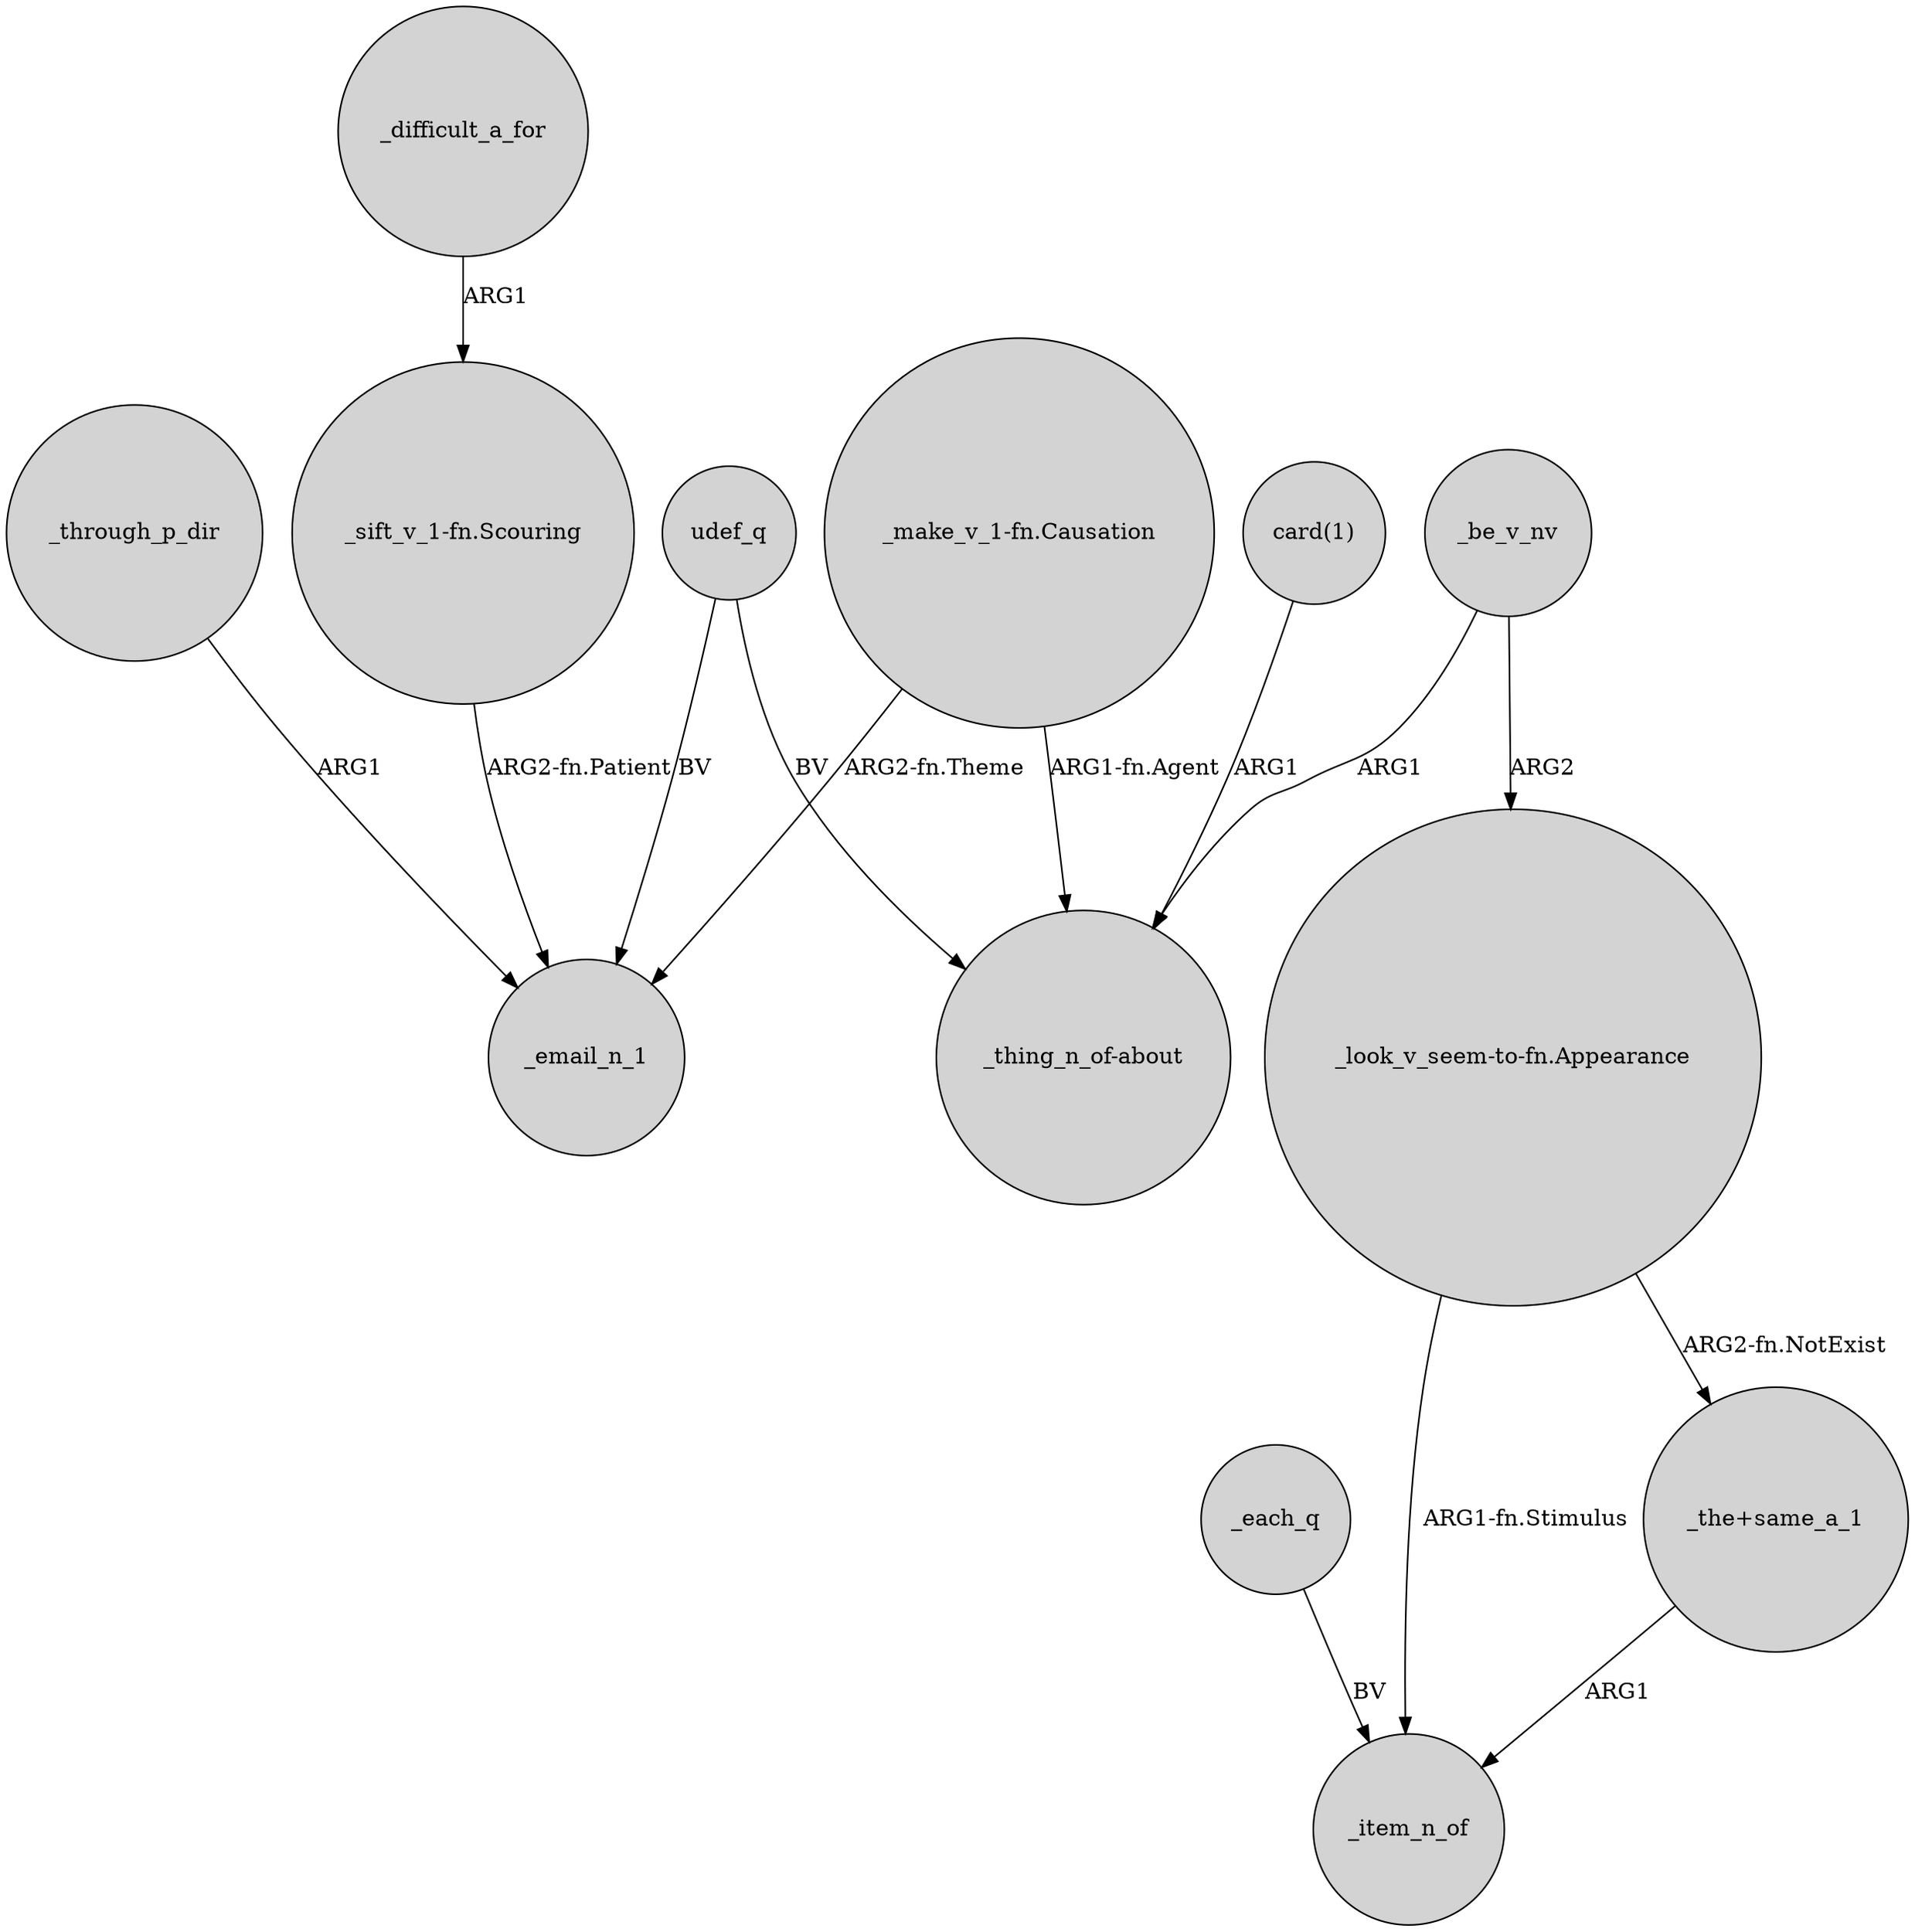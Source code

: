digraph {
	node [shape=circle style=filled]
	_difficult_a_for -> "_sift_v_1-fn.Scouring" [label=ARG1]
	"_make_v_1-fn.Causation" -> _email_n_1 [label="ARG2-fn.Theme"]
	_each_q -> _item_n_of [label=BV]
	udef_q -> "_thing_n_of-about" [label=BV]
	"_look_v_seem-to-fn.Appearance" -> _item_n_of [label="ARG1-fn.Stimulus"]
	"card(1)" -> "_thing_n_of-about" [label=ARG1]
	_be_v_nv -> "_thing_n_of-about" [label=ARG1]
	"_make_v_1-fn.Causation" -> "_thing_n_of-about" [label="ARG1-fn.Agent"]
	"_look_v_seem-to-fn.Appearance" -> "_the+same_a_1" [label="ARG2-fn.NotExist"]
	"_the+same_a_1" -> _item_n_of [label=ARG1]
	_through_p_dir -> _email_n_1 [label=ARG1]
	"_sift_v_1-fn.Scouring" -> _email_n_1 [label="ARG2-fn.Patient"]
	udef_q -> _email_n_1 [label=BV]
	_be_v_nv -> "_look_v_seem-to-fn.Appearance" [label=ARG2]
}
